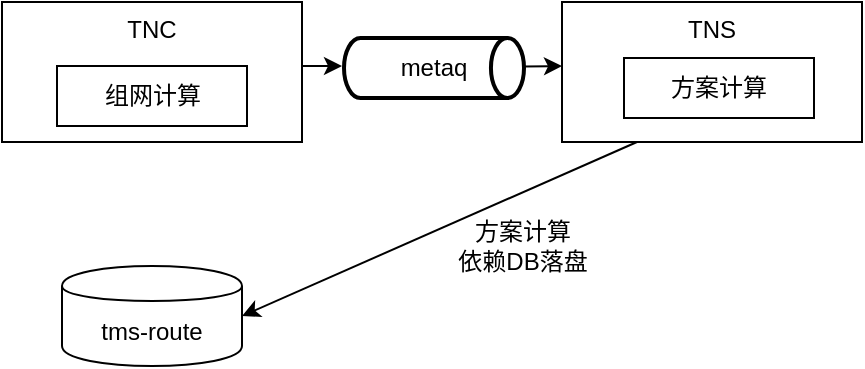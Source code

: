 <mxfile version="12.3.1" type="github" pages="1">
  <diagram id="bm1bNOkj_8VyeEYl24zR" name="Page-1">
    <mxGraphModel dx="946" dy="591" grid="1" gridSize="10" guides="1" tooltips="1" connect="1" arrows="1" fold="1" page="1" pageScale="1" pageWidth="827" pageHeight="1169" math="0" shadow="0">
      <root>
        <mxCell id="0"/>
        <mxCell id="1" parent="0"/>
        <mxCell id="pQBGxlGY77EAfO2A1jO3-2" value="TNC" style="rounded=0;whiteSpace=wrap;html=1;verticalAlign=top;" vertex="1" parent="1">
          <mxGeometry x="160" y="288" width="150" height="70" as="geometry"/>
        </mxCell>
        <mxCell id="pQBGxlGY77EAfO2A1jO3-3" value="组网计算" style="rounded=0;whiteSpace=wrap;html=1;" vertex="1" parent="1">
          <mxGeometry x="187.5" y="320" width="95" height="30" as="geometry"/>
        </mxCell>
        <mxCell id="pQBGxlGY77EAfO2A1jO3-4" value="TNS" style="rounded=0;whiteSpace=wrap;html=1;verticalAlign=top;" vertex="1" parent="1">
          <mxGeometry x="440" y="288" width="150" height="70" as="geometry"/>
        </mxCell>
        <mxCell id="pQBGxlGY77EAfO2A1jO3-7" value="方案计算" style="rounded=0;whiteSpace=wrap;html=1;" vertex="1" parent="1">
          <mxGeometry x="471" y="316" width="95" height="30" as="geometry"/>
        </mxCell>
        <mxCell id="pQBGxlGY77EAfO2A1jO3-8" value="tms-route" style="shape=cylinder;whiteSpace=wrap;html=1;boundedLbl=1;backgroundOutline=1;" vertex="1" parent="1">
          <mxGeometry x="190" y="420" width="90" height="50" as="geometry"/>
        </mxCell>
        <mxCell id="pQBGxlGY77EAfO2A1jO3-9" value="" style="endArrow=classic;html=1;exitX=0.25;exitY=1;exitDx=0;exitDy=0;entryX=1;entryY=0.5;entryDx=0;entryDy=0;" edge="1" parent="1" source="pQBGxlGY77EAfO2A1jO3-4" target="pQBGxlGY77EAfO2A1jO3-8">
          <mxGeometry width="50" height="50" relative="1" as="geometry">
            <mxPoint x="290" y="600" as="sourcePoint"/>
            <mxPoint x="340" y="550" as="targetPoint"/>
          </mxGeometry>
        </mxCell>
        <mxCell id="pQBGxlGY77EAfO2A1jO3-10" value="方案计算&lt;br&gt;依赖DB落盘" style="text;html=1;strokeColor=none;fillColor=none;align=center;verticalAlign=middle;whiteSpace=wrap;rounded=0;" vertex="1" parent="1">
          <mxGeometry x="355.5" y="400" width="129" height="20" as="geometry"/>
        </mxCell>
        <mxCell id="pQBGxlGY77EAfO2A1jO3-12" value="" style="endArrow=classic;html=1;" edge="1" parent="1" source="pQBGxlGY77EAfO2A1jO3-6">
          <mxGeometry width="50" height="50" relative="1" as="geometry">
            <mxPoint x="330" y="570" as="sourcePoint"/>
            <mxPoint x="440" y="320" as="targetPoint"/>
          </mxGeometry>
        </mxCell>
        <mxCell id="pQBGxlGY77EAfO2A1jO3-6" value="metaq" style="strokeWidth=2;html=1;shape=mxgraph.flowchart.direct_data;whiteSpace=wrap;" vertex="1" parent="1">
          <mxGeometry x="331" y="306" width="90" height="30" as="geometry"/>
        </mxCell>
        <mxCell id="pQBGxlGY77EAfO2A1jO3-13" value="" style="endArrow=classic;html=1;" edge="1" parent="1">
          <mxGeometry width="50" height="50" relative="1" as="geometry">
            <mxPoint x="310" y="320" as="sourcePoint"/>
            <mxPoint x="330" y="320" as="targetPoint"/>
          </mxGeometry>
        </mxCell>
      </root>
    </mxGraphModel>
  </diagram>
</mxfile>
